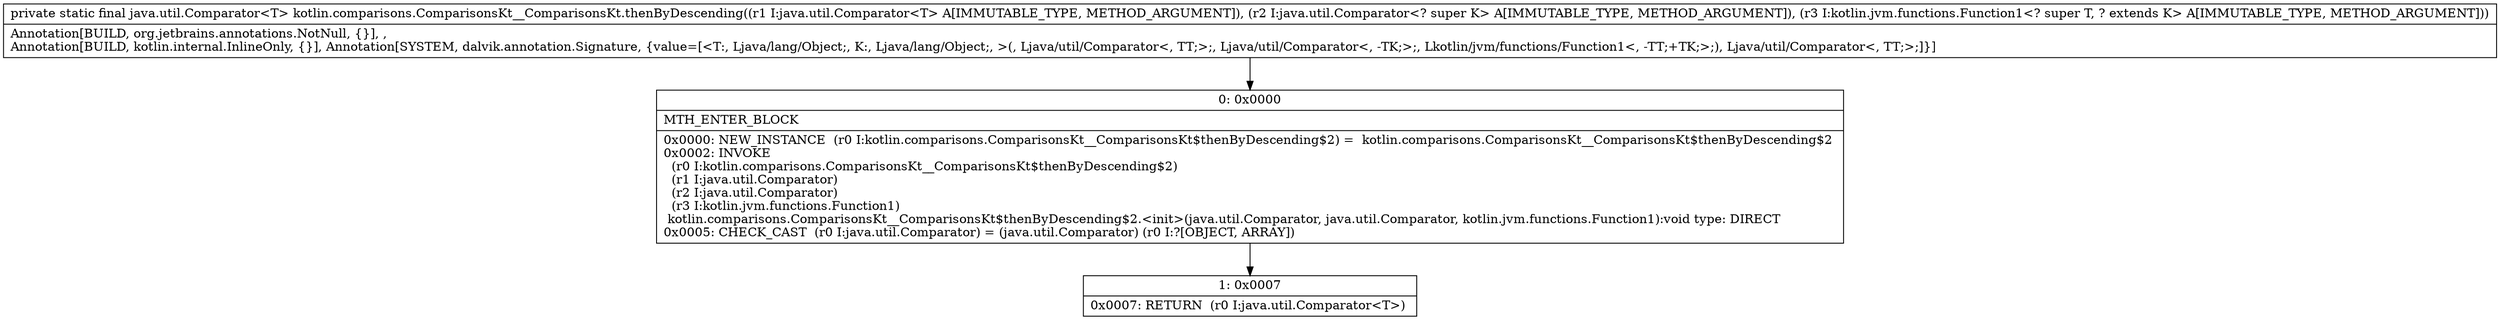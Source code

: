 digraph "CFG forkotlin.comparisons.ComparisonsKt__ComparisonsKt.thenByDescending(Ljava\/util\/Comparator;Ljava\/util\/Comparator;Lkotlin\/jvm\/functions\/Function1;)Ljava\/util\/Comparator;" {
Node_0 [shape=record,label="{0\:\ 0x0000|MTH_ENTER_BLOCK\l|0x0000: NEW_INSTANCE  (r0 I:kotlin.comparisons.ComparisonsKt__ComparisonsKt$thenByDescending$2) =  kotlin.comparisons.ComparisonsKt__ComparisonsKt$thenByDescending$2 \l0x0002: INVOKE  \l  (r0 I:kotlin.comparisons.ComparisonsKt__ComparisonsKt$thenByDescending$2)\l  (r1 I:java.util.Comparator)\l  (r2 I:java.util.Comparator)\l  (r3 I:kotlin.jvm.functions.Function1)\l kotlin.comparisons.ComparisonsKt__ComparisonsKt$thenByDescending$2.\<init\>(java.util.Comparator, java.util.Comparator, kotlin.jvm.functions.Function1):void type: DIRECT \l0x0005: CHECK_CAST  (r0 I:java.util.Comparator) = (java.util.Comparator) (r0 I:?[OBJECT, ARRAY]) \l}"];
Node_1 [shape=record,label="{1\:\ 0x0007|0x0007: RETURN  (r0 I:java.util.Comparator\<T\>) \l}"];
MethodNode[shape=record,label="{private static final java.util.Comparator\<T\> kotlin.comparisons.ComparisonsKt__ComparisonsKt.thenByDescending((r1 I:java.util.Comparator\<T\> A[IMMUTABLE_TYPE, METHOD_ARGUMENT]), (r2 I:java.util.Comparator\<? super K\> A[IMMUTABLE_TYPE, METHOD_ARGUMENT]), (r3 I:kotlin.jvm.functions.Function1\<? super T, ? extends K\> A[IMMUTABLE_TYPE, METHOD_ARGUMENT]))  | Annotation[BUILD, org.jetbrains.annotations.NotNull, \{\}], , \lAnnotation[BUILD, kotlin.internal.InlineOnly, \{\}], Annotation[SYSTEM, dalvik.annotation.Signature, \{value=[\<T:, Ljava\/lang\/Object;, K:, Ljava\/lang\/Object;, \>(, Ljava\/util\/Comparator\<, TT;\>;, Ljava\/util\/Comparator\<, \-TK;\>;, Lkotlin\/jvm\/functions\/Function1\<, \-TT;+TK;\>;), Ljava\/util\/Comparator\<, TT;\>;]\}]\l}"];
MethodNode -> Node_0;
Node_0 -> Node_1;
}

